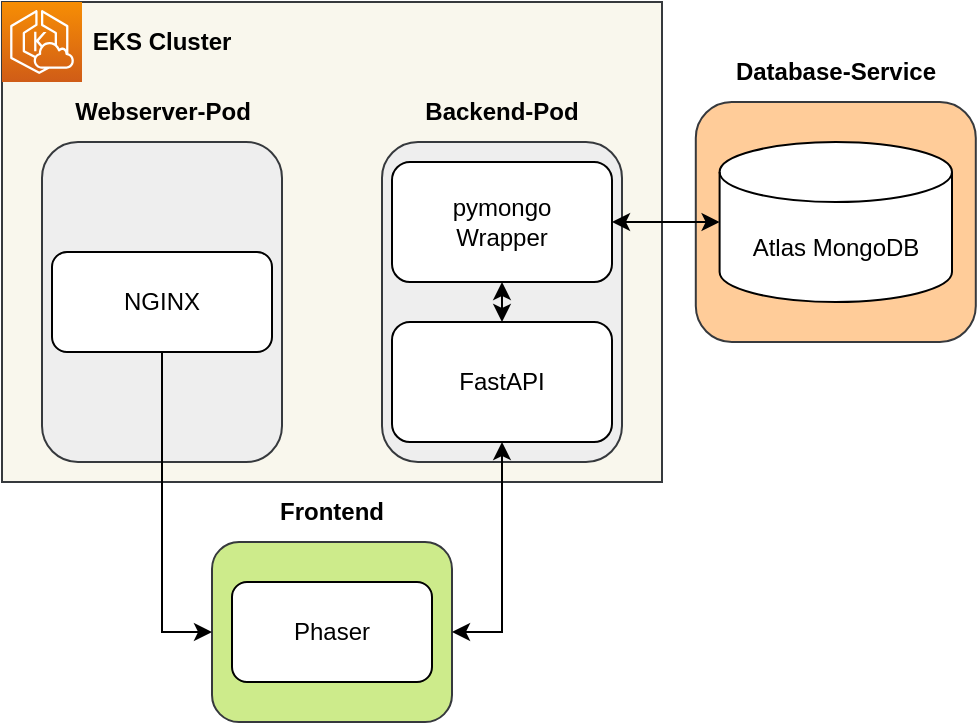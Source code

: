 <mxfile version="21.5.0" type="device">
  <diagram name="Seite-1" id="YcBQap4kAFDpy3r2Rrme">
    <mxGraphModel dx="819" dy="422" grid="1" gridSize="10" guides="1" tooltips="1" connect="1" arrows="1" fold="1" page="1" pageScale="1" pageWidth="827" pageHeight="1169" math="0" shadow="0">
      <root>
        <mxCell id="0" />
        <mxCell id="1" parent="0" />
        <mxCell id="Cft40uwAEPRBTIfrbhNj-20" value="" style="rounded=1;whiteSpace=wrap;html=1;fillColor=#ffcc99;strokeColor=#36393d;" vertex="1" parent="1">
          <mxGeometry x="436.9" y="210" width="140" height="120" as="geometry" />
        </mxCell>
        <mxCell id="Cft40uwAEPRBTIfrbhNj-1" value="" style="rounded=0;whiteSpace=wrap;html=1;fillColor=#f9f7ed;strokeColor=#36393d;" vertex="1" parent="1">
          <mxGeometry x="90" y="160" width="330" height="240" as="geometry" />
        </mxCell>
        <mxCell id="Cft40uwAEPRBTIfrbhNj-2" value="&lt;b&gt;EKS Cluster&lt;/b&gt;" style="text;html=1;strokeColor=none;fillColor=none;align=center;verticalAlign=middle;whiteSpace=wrap;rounded=0;" vertex="1" parent="1">
          <mxGeometry x="130" y="165" width="80" height="30" as="geometry" />
        </mxCell>
        <mxCell id="Cft40uwAEPRBTIfrbhNj-3" value="" style="sketch=0;points=[[0,0,0],[0.25,0,0],[0.5,0,0],[0.75,0,0],[1,0,0],[0,1,0],[0.25,1,0],[0.5,1,0],[0.75,1,0],[1,1,0],[0,0.25,0],[0,0.5,0],[0,0.75,0],[1,0.25,0],[1,0.5,0],[1,0.75,0]];outlineConnect=0;fontColor=#232F3E;gradientColor=#F78E04;gradientDirection=north;fillColor=#D05C17;strokeColor=#ffffff;dashed=0;verticalLabelPosition=bottom;verticalAlign=top;align=center;html=1;fontSize=12;fontStyle=0;aspect=fixed;shape=mxgraph.aws4.resourceIcon;resIcon=mxgraph.aws4.eks_cloud;" vertex="1" parent="1">
          <mxGeometry x="90" y="160" width="40" height="40" as="geometry" />
        </mxCell>
        <mxCell id="Cft40uwAEPRBTIfrbhNj-4" value="" style="rounded=1;whiteSpace=wrap;html=1;fillColor=#cdeb8b;strokeColor=#36393d;" vertex="1" parent="1">
          <mxGeometry x="195" y="430" width="120" height="90" as="geometry" />
        </mxCell>
        <mxCell id="Cft40uwAEPRBTIfrbhNj-5" value="" style="rounded=1;whiteSpace=wrap;html=1;fillColor=#eeeeee;strokeColor=#36393d;" vertex="1" parent="1">
          <mxGeometry x="280" y="230" width="120" height="160" as="geometry" />
        </mxCell>
        <mxCell id="Cft40uwAEPRBTIfrbhNj-7" value="&lt;b&gt;Frontend&lt;/b&gt;" style="text;html=1;strokeColor=none;fillColor=none;align=center;verticalAlign=middle;whiteSpace=wrap;rounded=0;" vertex="1" parent="1">
          <mxGeometry x="225" y="400" width="60" height="30" as="geometry" />
        </mxCell>
        <mxCell id="Cft40uwAEPRBTIfrbhNj-8" value="" style="rounded=1;whiteSpace=wrap;html=1;fillColor=#eeeeee;strokeColor=#36393d;" vertex="1" parent="1">
          <mxGeometry x="110" y="230" width="120" height="160" as="geometry" />
        </mxCell>
        <mxCell id="Cft40uwAEPRBTIfrbhNj-9" value="&lt;b&gt;Webserver-Pod&lt;/b&gt;" style="text;html=1;strokeColor=none;fillColor=none;align=center;verticalAlign=middle;whiteSpace=wrap;rounded=0;" vertex="1" parent="1">
          <mxGeometry x="122.5" y="200" width="95" height="30" as="geometry" />
        </mxCell>
        <mxCell id="Cft40uwAEPRBTIfrbhNj-10" value="&lt;b&gt;Backend-Pod&lt;/b&gt;" style="text;html=1;strokeColor=none;fillColor=none;align=center;verticalAlign=middle;whiteSpace=wrap;rounded=0;" vertex="1" parent="1">
          <mxGeometry x="298" y="200" width="84" height="30" as="geometry" />
        </mxCell>
        <mxCell id="Cft40uwAEPRBTIfrbhNj-17" style="edgeStyle=orthogonalEdgeStyle;rounded=0;orthogonalLoop=1;jettySize=auto;html=1;entryX=0;entryY=0.5;entryDx=0;entryDy=0;" edge="1" parent="1" source="Cft40uwAEPRBTIfrbhNj-11" target="Cft40uwAEPRBTIfrbhNj-4">
          <mxGeometry relative="1" as="geometry">
            <mxPoint x="170" y="480" as="targetPoint" />
          </mxGeometry>
        </mxCell>
        <mxCell id="Cft40uwAEPRBTIfrbhNj-11" value="NGINX" style="rounded=1;whiteSpace=wrap;html=1;" vertex="1" parent="1">
          <mxGeometry x="115" y="285" width="110" height="50" as="geometry" />
        </mxCell>
        <mxCell id="Cft40uwAEPRBTIfrbhNj-14" style="edgeStyle=orthogonalEdgeStyle;rounded=0;orthogonalLoop=1;jettySize=auto;html=1;exitX=0.5;exitY=0;exitDx=0;exitDy=0;entryX=0.5;entryY=1;entryDx=0;entryDy=0;endArrow=classic;endFill=1;startArrow=classic;startFill=1;" edge="1" parent="1" source="Cft40uwAEPRBTIfrbhNj-12" target="Cft40uwAEPRBTIfrbhNj-13">
          <mxGeometry relative="1" as="geometry" />
        </mxCell>
        <mxCell id="Cft40uwAEPRBTIfrbhNj-18" style="edgeStyle=orthogonalEdgeStyle;rounded=0;orthogonalLoop=1;jettySize=auto;html=1;entryX=1;entryY=0.5;entryDx=0;entryDy=0;startArrow=classic;startFill=1;" edge="1" parent="1" source="Cft40uwAEPRBTIfrbhNj-12" target="Cft40uwAEPRBTIfrbhNj-4">
          <mxGeometry relative="1" as="geometry">
            <mxPoint x="354" y="480" as="targetPoint" />
          </mxGeometry>
        </mxCell>
        <mxCell id="Cft40uwAEPRBTIfrbhNj-12" value="FastAPI" style="rounded=1;whiteSpace=wrap;html=1;" vertex="1" parent="1">
          <mxGeometry x="285" y="320" width="110" height="60" as="geometry" />
        </mxCell>
        <mxCell id="Cft40uwAEPRBTIfrbhNj-23" style="edgeStyle=orthogonalEdgeStyle;rounded=0;orthogonalLoop=1;jettySize=auto;html=1;entryX=0;entryY=0.5;entryDx=0;entryDy=0;entryPerimeter=0;startArrow=classic;startFill=1;" edge="1" parent="1" source="Cft40uwAEPRBTIfrbhNj-13" target="Cft40uwAEPRBTIfrbhNj-22">
          <mxGeometry relative="1" as="geometry" />
        </mxCell>
        <mxCell id="Cft40uwAEPRBTIfrbhNj-13" value="pymongo&lt;br&gt;Wrapper" style="rounded=1;whiteSpace=wrap;html=1;" vertex="1" parent="1">
          <mxGeometry x="285" y="240" width="110" height="60" as="geometry" />
        </mxCell>
        <mxCell id="Cft40uwAEPRBTIfrbhNj-22" value="Atlas MongoDB" style="shape=cylinder3;whiteSpace=wrap;html=1;boundedLbl=1;backgroundOutline=1;size=15;" vertex="1" parent="1">
          <mxGeometry x="448.8" y="230" width="116.2" height="80" as="geometry" />
        </mxCell>
        <mxCell id="Cft40uwAEPRBTIfrbhNj-19" value="Phaser" style="rounded=1;whiteSpace=wrap;html=1;" vertex="1" parent="1">
          <mxGeometry x="205" y="450" width="100" height="50" as="geometry" />
        </mxCell>
        <mxCell id="Cft40uwAEPRBTIfrbhNj-21" value="Database-Service" style="text;html=1;strokeColor=none;fillColor=none;align=center;verticalAlign=middle;whiteSpace=wrap;rounded=0;fontStyle=1" vertex="1" parent="1">
          <mxGeometry x="451.9" y="180" width="110" height="30" as="geometry" />
        </mxCell>
      </root>
    </mxGraphModel>
  </diagram>
</mxfile>
